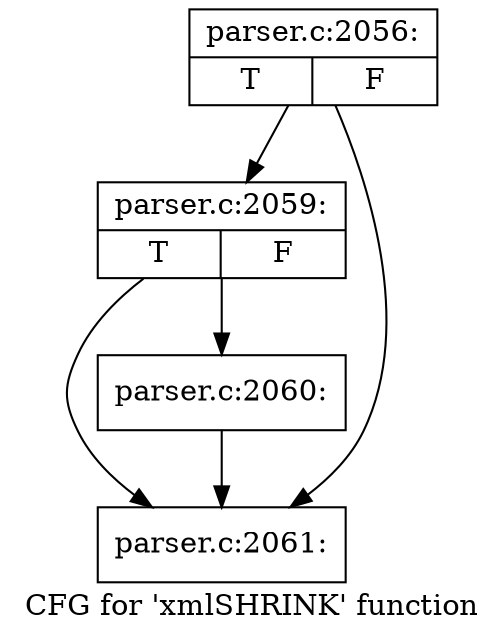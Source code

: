 digraph "CFG for 'xmlSHRINK' function" {
	label="CFG for 'xmlSHRINK' function";

	Node0x46f1cf0 [shape=record,label="{parser.c:2056:|{<s0>T|<s1>F}}"];
	Node0x46f1cf0 -> Node0x46fb840;
	Node0x46f1cf0 -> Node0x46fb7f0;
	Node0x46fb840 [shape=record,label="{parser.c:2059:|{<s0>T|<s1>F}}"];
	Node0x46fb840 -> Node0x46fb3e0;
	Node0x46fb840 -> Node0x46fb7f0;
	Node0x46fb3e0 [shape=record,label="{parser.c:2060:}"];
	Node0x46fb3e0 -> Node0x46fb7f0;
	Node0x46fb7f0 [shape=record,label="{parser.c:2061:}"];
}
